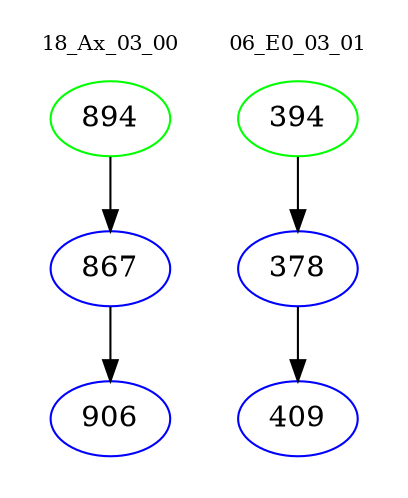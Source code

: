 digraph{
subgraph cluster_0 {
color = white
label = "18_Ax_03_00";
fontsize=10;
T0_894 [label="894", color="green"]
T0_894 -> T0_867 [color="black"]
T0_867 [label="867", color="blue"]
T0_867 -> T0_906 [color="black"]
T0_906 [label="906", color="blue"]
}
subgraph cluster_1 {
color = white
label = "06_E0_03_01";
fontsize=10;
T1_394 [label="394", color="green"]
T1_394 -> T1_378 [color="black"]
T1_378 [label="378", color="blue"]
T1_378 -> T1_409 [color="black"]
T1_409 [label="409", color="blue"]
}
}
